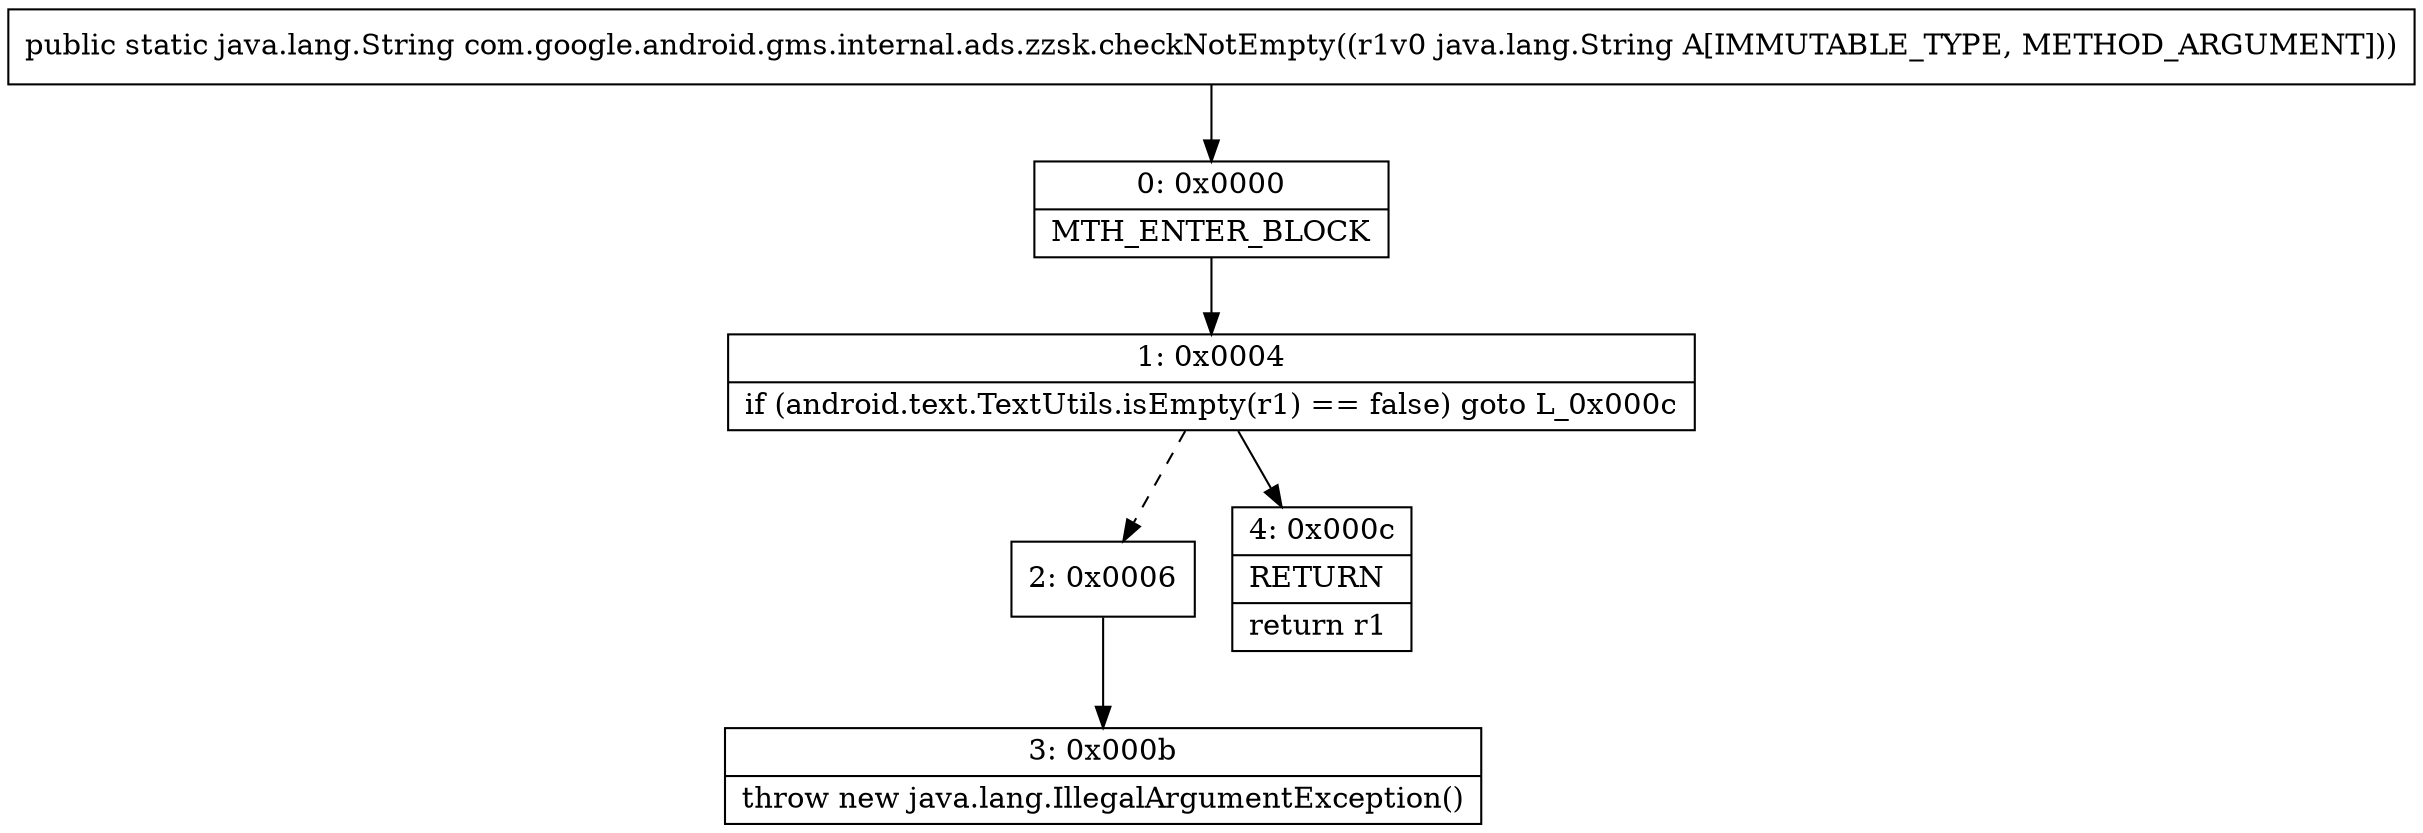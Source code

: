 digraph "CFG forcom.google.android.gms.internal.ads.zzsk.checkNotEmpty(Ljava\/lang\/String;)Ljava\/lang\/String;" {
Node_0 [shape=record,label="{0\:\ 0x0000|MTH_ENTER_BLOCK\l}"];
Node_1 [shape=record,label="{1\:\ 0x0004|if (android.text.TextUtils.isEmpty(r1) == false) goto L_0x000c\l}"];
Node_2 [shape=record,label="{2\:\ 0x0006}"];
Node_3 [shape=record,label="{3\:\ 0x000b|throw new java.lang.IllegalArgumentException()\l}"];
Node_4 [shape=record,label="{4\:\ 0x000c|RETURN\l|return r1\l}"];
MethodNode[shape=record,label="{public static java.lang.String com.google.android.gms.internal.ads.zzsk.checkNotEmpty((r1v0 java.lang.String A[IMMUTABLE_TYPE, METHOD_ARGUMENT])) }"];
MethodNode -> Node_0;
Node_0 -> Node_1;
Node_1 -> Node_2[style=dashed];
Node_1 -> Node_4;
Node_2 -> Node_3;
}

